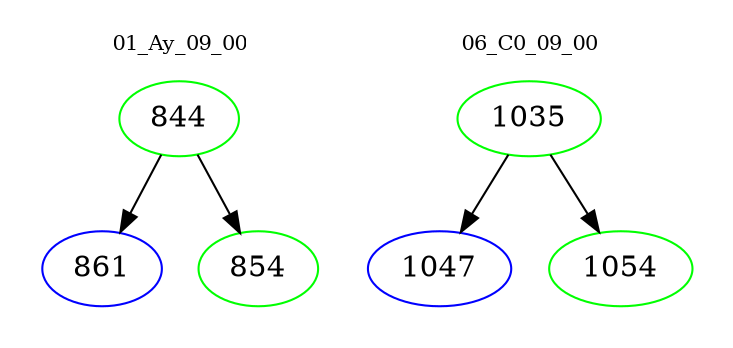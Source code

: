 digraph{
subgraph cluster_0 {
color = white
label = "01_Ay_09_00";
fontsize=10;
T0_844 [label="844", color="green"]
T0_844 -> T0_861 [color="black"]
T0_861 [label="861", color="blue"]
T0_844 -> T0_854 [color="black"]
T0_854 [label="854", color="green"]
}
subgraph cluster_1 {
color = white
label = "06_C0_09_00";
fontsize=10;
T1_1035 [label="1035", color="green"]
T1_1035 -> T1_1047 [color="black"]
T1_1047 [label="1047", color="blue"]
T1_1035 -> T1_1054 [color="black"]
T1_1054 [label="1054", color="green"]
}
}
